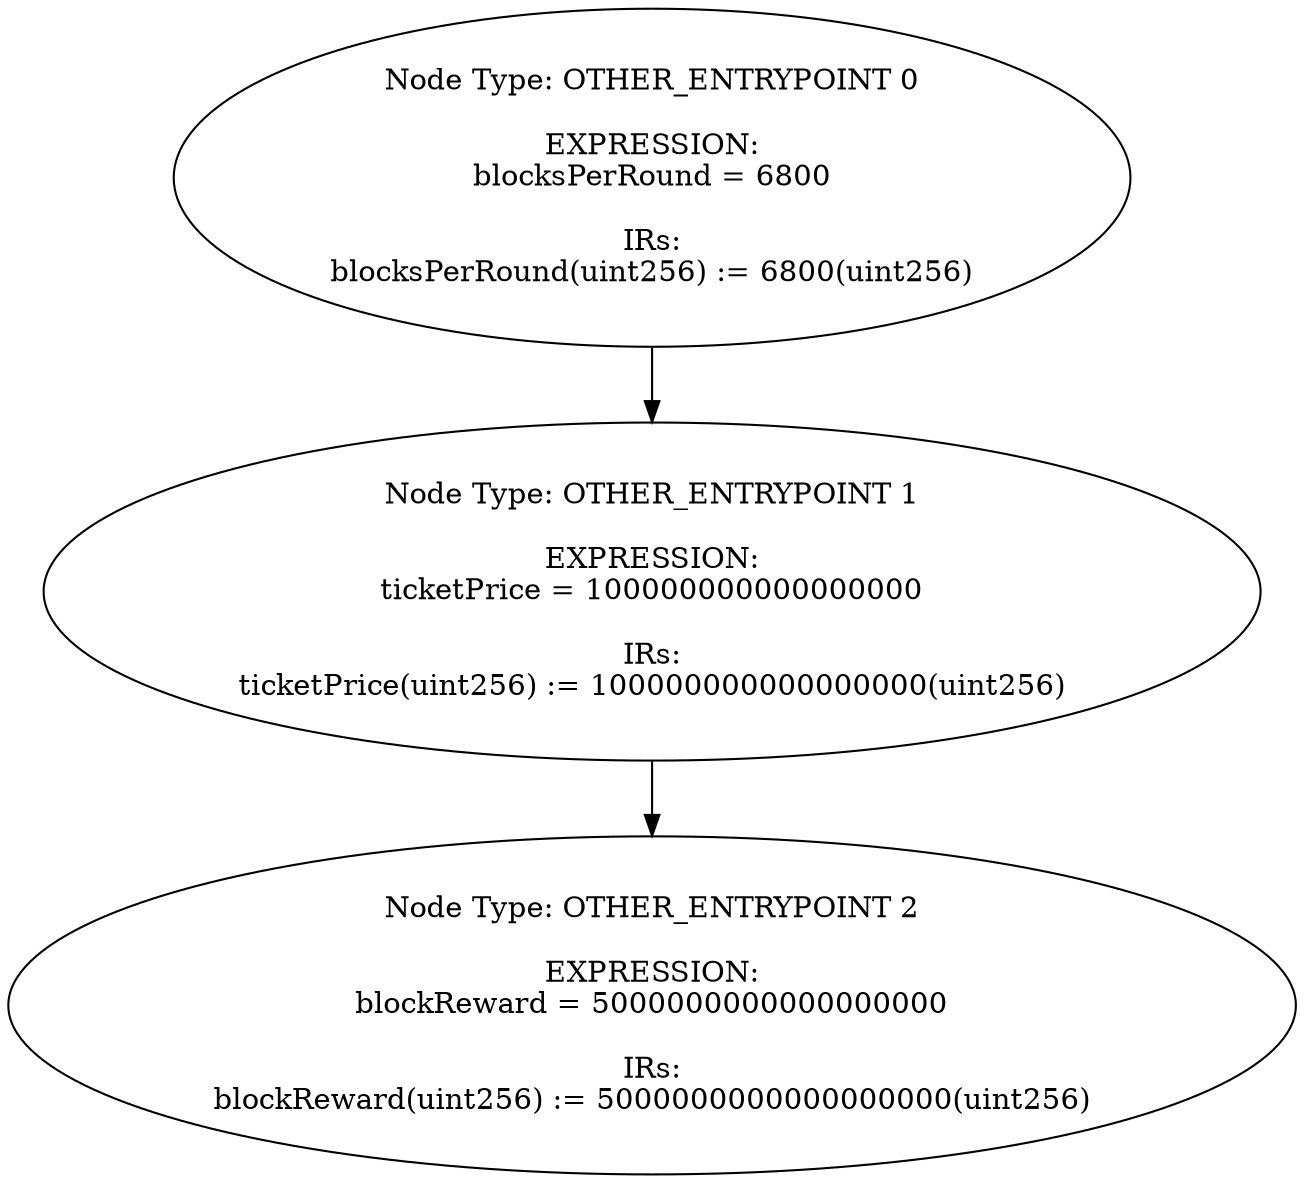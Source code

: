 digraph{
0[label="Node Type: OTHER_ENTRYPOINT 0

EXPRESSION:
blocksPerRound = 6800

IRs:
blocksPerRound(uint256) := 6800(uint256)"];
0->1;
1[label="Node Type: OTHER_ENTRYPOINT 1

EXPRESSION:
ticketPrice = 100000000000000000

IRs:
ticketPrice(uint256) := 100000000000000000(uint256)"];
1->2;
2[label="Node Type: OTHER_ENTRYPOINT 2

EXPRESSION:
blockReward = 5000000000000000000

IRs:
blockReward(uint256) := 5000000000000000000(uint256)"];
}
